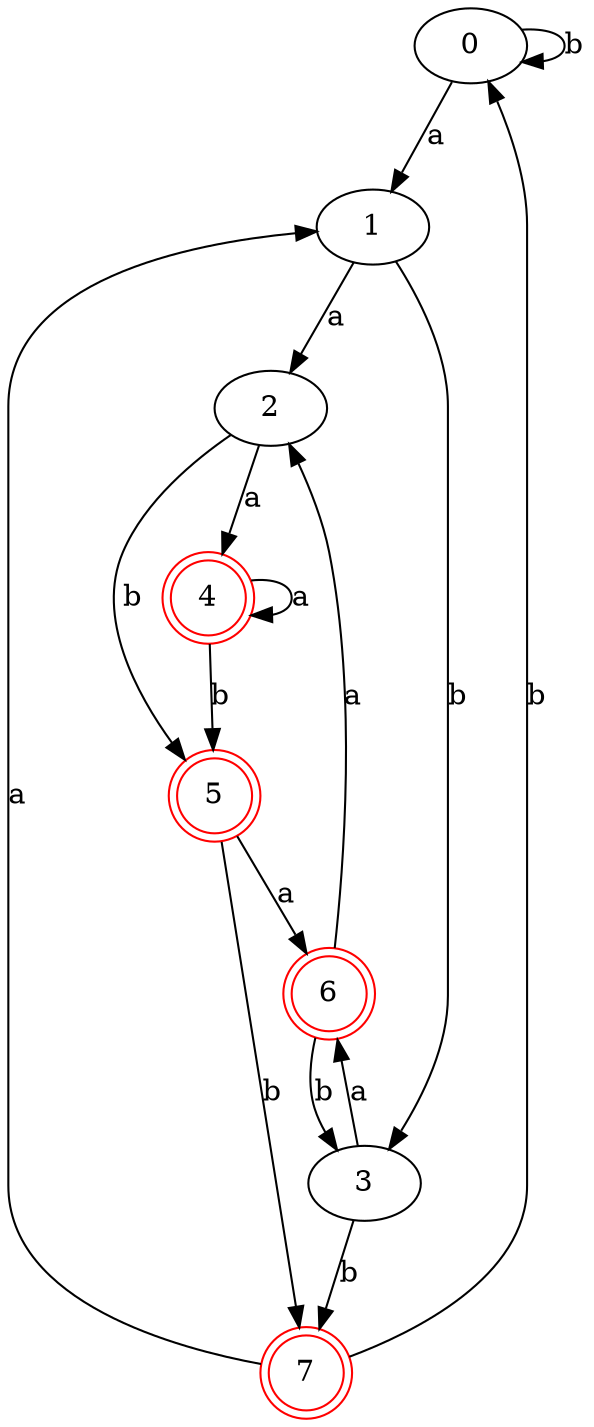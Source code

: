 digraph {
	0 [label="0"]
	1 [label="1"]
	2 [label="2"]
	3 [label="3"]
	4 [label="4" color=red shape=doublecircle]
	5 [label="5" color=red shape=doublecircle]
	6 [label="6" color=red shape=doublecircle]
	7 [label="7" color=red shape=doublecircle]
	0 -> 0 [label="b"]
	0 -> 1 [label="a"]
	1 -> 2 [label="a"]
	1 -> 3 [label="b"]
	2 -> 4 [label="a"]
	2 -> 5 [label="b"]
	3 -> 6 [label="a"]
	3 -> 7 [label="b"]
	4 -> 4 [label="a"]
	4 -> 5 [label="b"]
	5 -> 6 [label="a"]
	5 -> 7 [label="b"]
	6 -> 2 [label="a"]
	6 -> 3 [label="b"]
	7 -> 0 [label="b"]
	7 -> 1 [label="a"]
}
